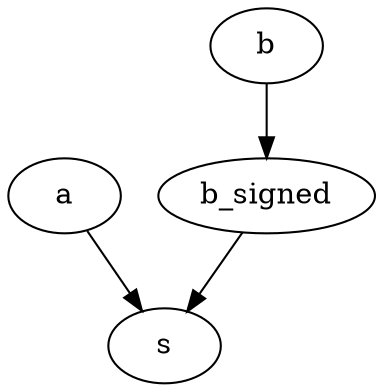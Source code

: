 strict digraph "" {
	a	[complexity=3,
		importance=0.327957121924,
		rank=0.109319040641];
	s	[complexity=0,
		importance=0.198924814232,
		rank=0.0];
	a -> s;
	b	[complexity=6,
		importance=0.521505285192,
		rank=0.0869175475321];
	b_signed	[complexity=3,
		importance=0.392472977501,
		rank=0.130824325834];
	b -> b_signed;
	b_signed -> s;
}
